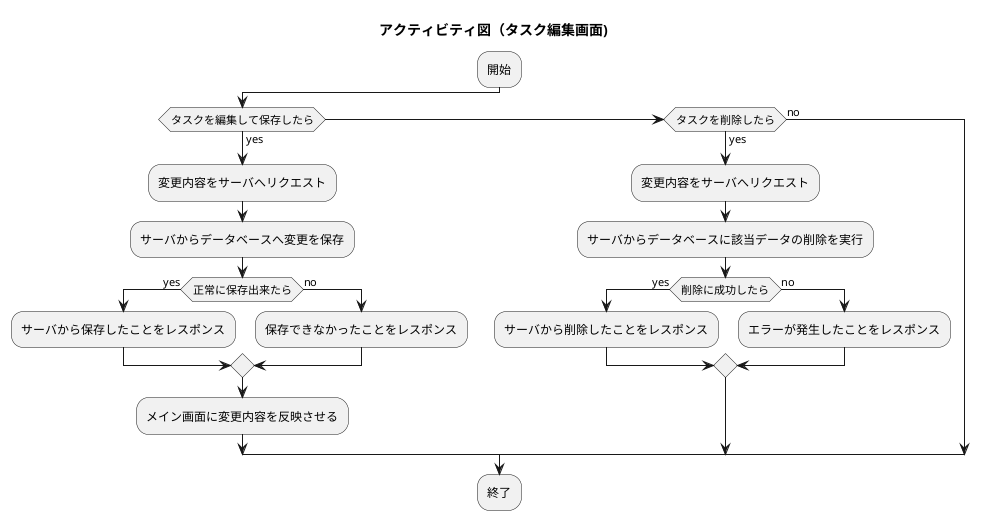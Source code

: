 @startuml
title アクティビティ図（タスク編集画面)
:開始;

if(タスクを編集して保存したら)then(yes)
    :変更内容をサーバへリクエスト;
    :サーバからデータベースへ変更を保存;
    if(正常に保存出来たら)then(yes)
        :サーバから保存したことをレスポンス;
    else(no)
        :保存できなかったことをレスポンス;
    endif
    :メイン画面に変更内容を反映させる;
elseif(タスクを削除したら)then(yes)
    :変更内容をサーバへリクエスト;
    :サーバからデータベースに該当データの削除を実行;
    if(削除に成功したら)then(yes)
        :サーバから削除したことをレスポンス;
    else(no)
        :エラーが発生したことをレスポンス;
    endif
else(no)
endif
:終了;
@enduml